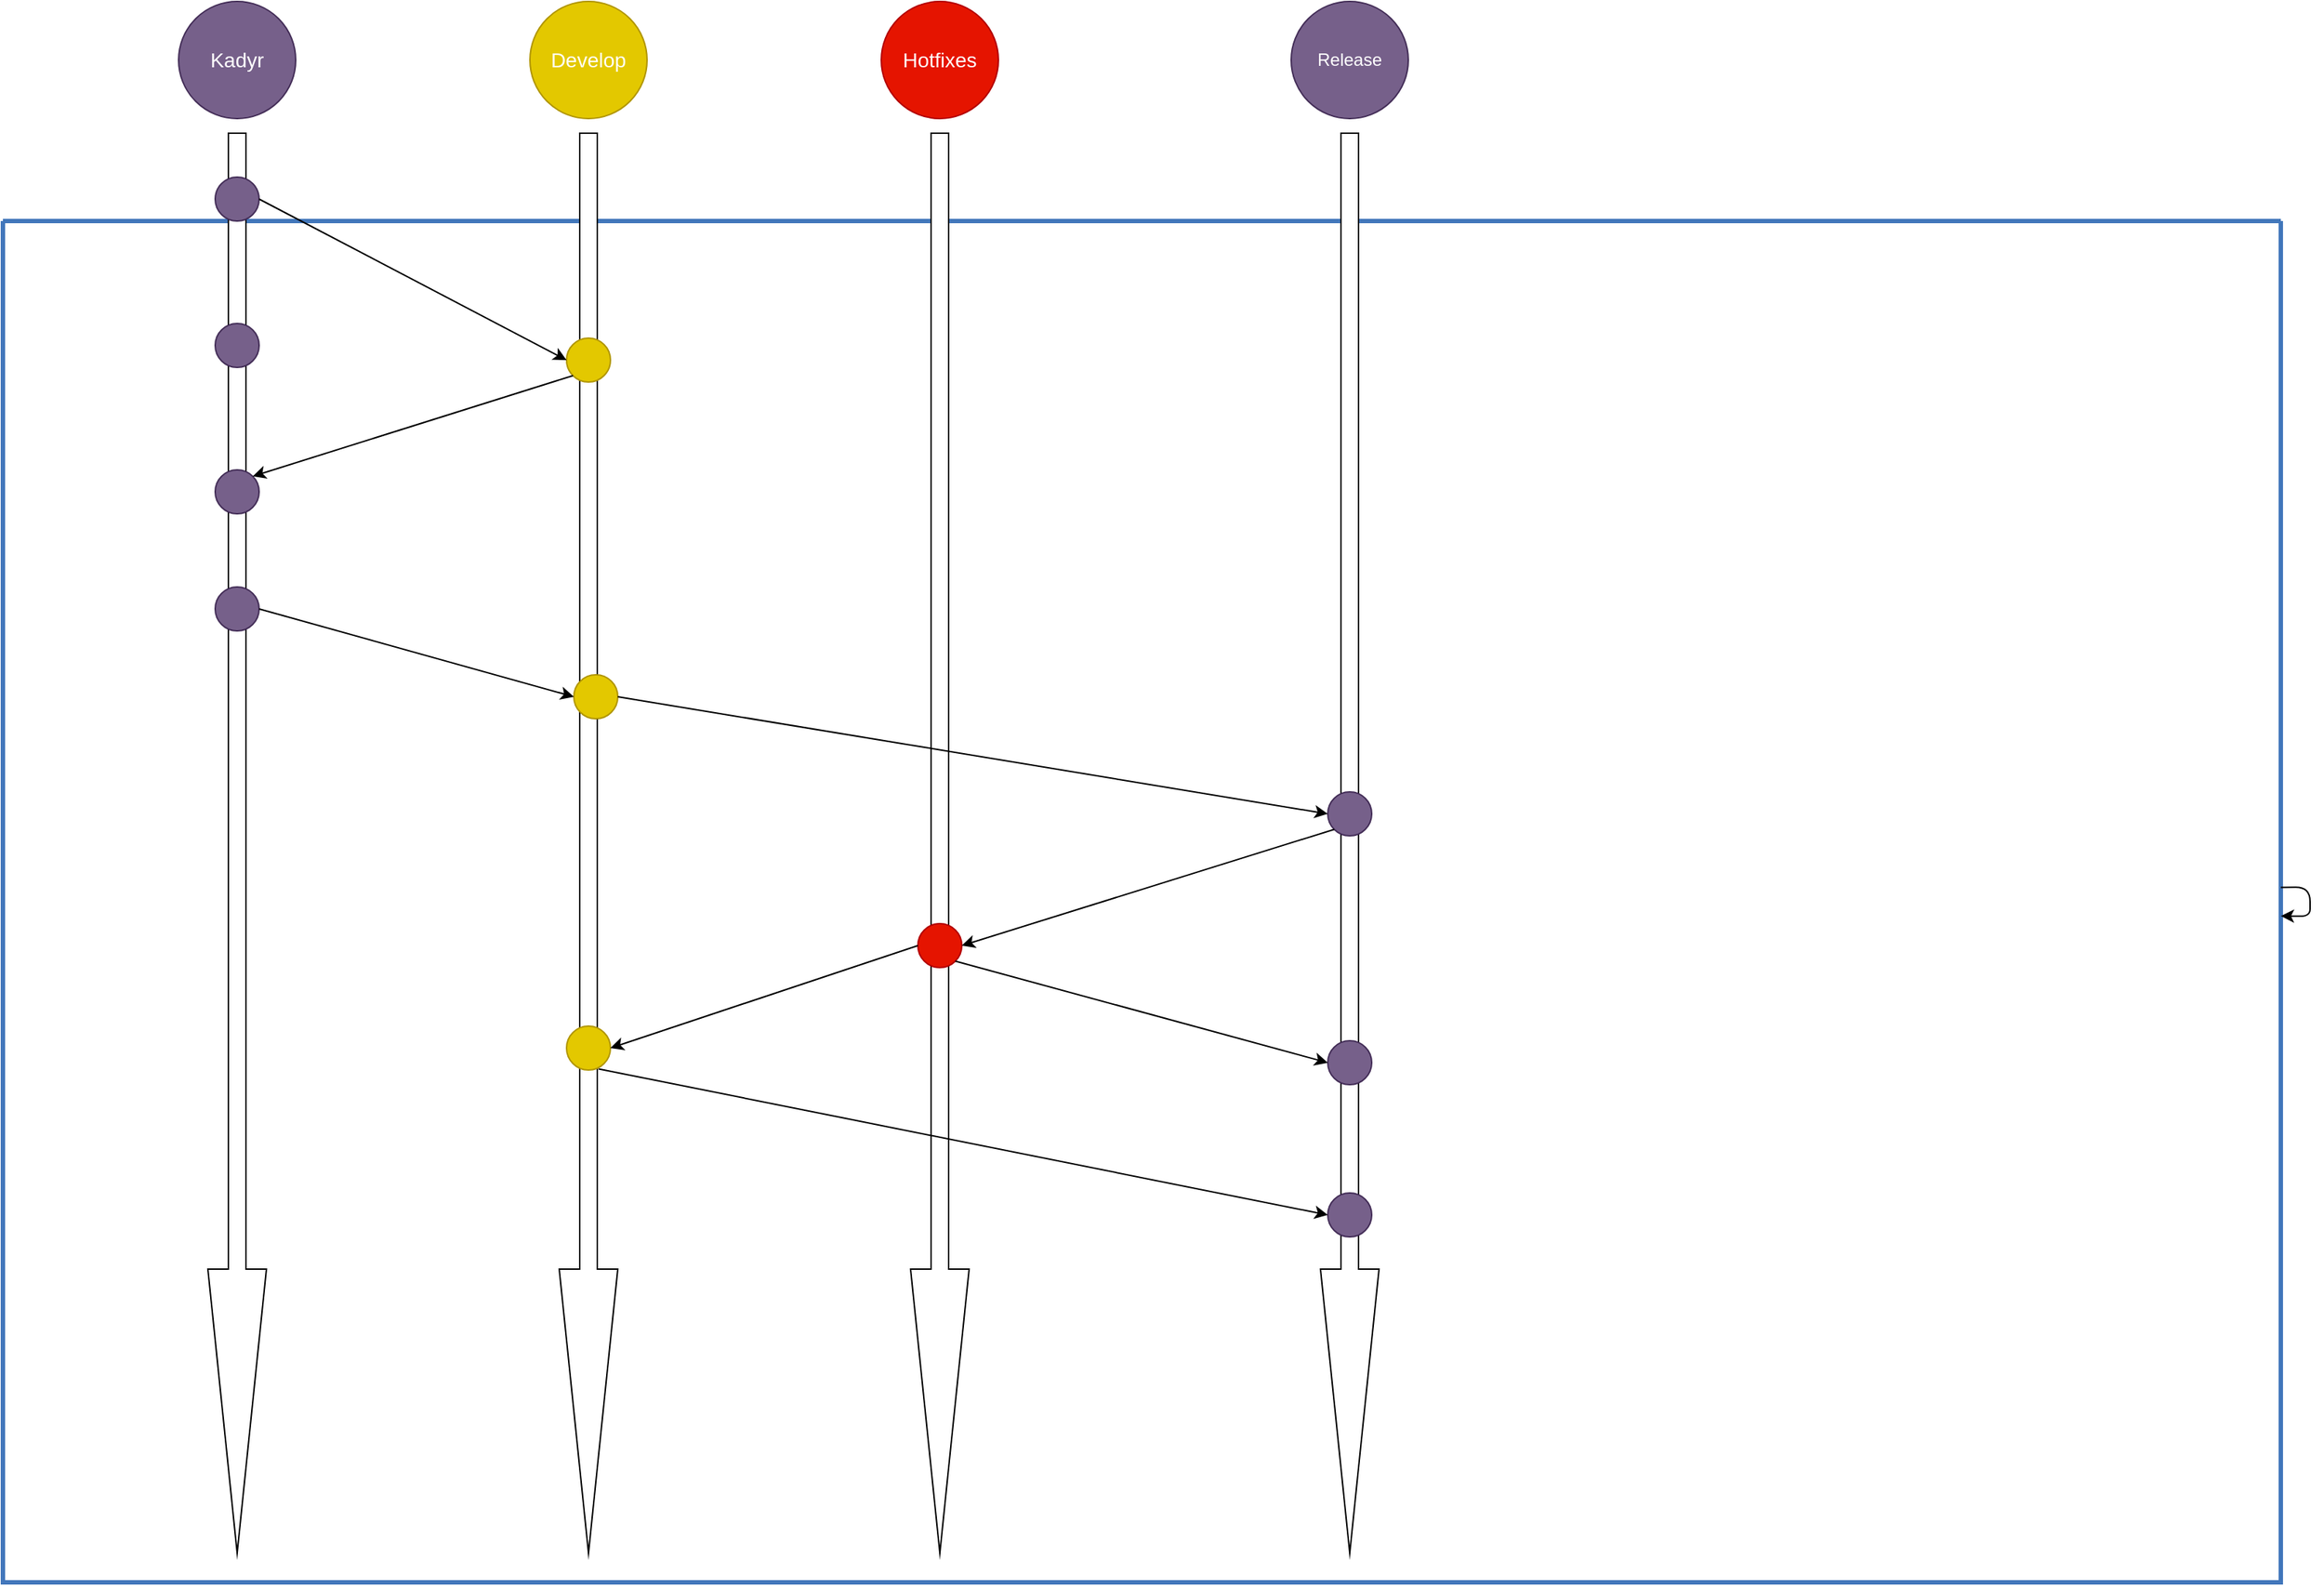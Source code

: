 <mxfile version="14.4.3" type="device"><diagram id="0d7cefc2-ccd6-e077-73ed-a8e48b0cddf6" name="Page-1"><mxGraphModel dx="2089" dy="1379" grid="1" gridSize="10" guides="1" tooltips="1" connect="1" arrows="1" fold="1" page="1" pageScale="1" pageWidth="1169" pageHeight="827" background="#ffffff" math="0" shadow="0"><root><mxCell id="0"/><mxCell id="1" parent="0"/><mxCell id="2" value="" style="swimlane;shadow=0;strokeColor=#4277BB;fillColor=#ffffff;fontColor=#4277BB;align=right;startSize=0;collapsible=0;strokeWidth=3;" parent="1" vertex="1"><mxGeometry x="-490" y="-280" width="1556" height="930" as="geometry"/></mxCell><mxCell id="CLeYhbDEoqfe72Nd4e0v-133" value="" style="shape=singleArrow;direction=south;whiteSpace=wrap;html=1;" parent="2" vertex="1"><mxGeometry x="140" y="-60" width="40" height="970" as="geometry"/></mxCell><mxCell id="CLeYhbDEoqfe72Nd4e0v-139" value="" style="ellipse;whiteSpace=wrap;html=1;aspect=fixed;fillColor=#76608a;strokeColor=#432D57;fontColor=#ffffff;" parent="2" vertex="1"><mxGeometry x="145" y="70" width="30" height="30" as="geometry"/></mxCell><mxCell id="CLeYhbDEoqfe72Nd4e0v-140" value="" style="ellipse;whiteSpace=wrap;html=1;aspect=fixed;fillColor=#76608a;strokeColor=#432D57;fontColor=#ffffff;" parent="2" vertex="1"><mxGeometry x="145" y="170" width="30" height="30" as="geometry"/></mxCell><mxCell id="NNaHHpfHbbvhqH1Q15ir-102" value="" style="shape=singleArrow;direction=south;whiteSpace=wrap;html=1;" parent="2" vertex="1"><mxGeometry x="380" y="-60" width="40" height="970" as="geometry"/></mxCell><mxCell id="9Y7b8bJlYVh-1WDG6RuM-5" value="" style="ellipse;whiteSpace=wrap;html=1;aspect=fixed;fillColor=#e3c800;strokeColor=#B09500;fontColor=#ffffff;" parent="2" vertex="1"><mxGeometry x="385" y="80" width="30" height="30" as="geometry"/></mxCell><mxCell id="9Y7b8bJlYVh-1WDG6RuM-6" value="" style="shape=singleArrow;direction=south;whiteSpace=wrap;html=1;" parent="2" vertex="1"><mxGeometry x="620" y="-60" width="40" height="970" as="geometry"/></mxCell><mxCell id="9Y7b8bJlYVh-1WDG6RuM-7" value="" style="shape=singleArrow;direction=south;whiteSpace=wrap;html=1;" parent="2" vertex="1"><mxGeometry x="900" y="-60" width="40" height="970" as="geometry"/></mxCell><mxCell id="9Y7b8bJlYVh-1WDG6RuM-10" value="" style="endArrow=classic;html=1;entryX=1;entryY=0;entryDx=0;entryDy=0;exitX=0;exitY=1;exitDx=0;exitDy=0;" parent="2" source="9Y7b8bJlYVh-1WDG6RuM-5" target="CLeYhbDEoqfe72Nd4e0v-140" edge="1"><mxGeometry width="50" height="50" relative="1" as="geometry"><mxPoint x="390" y="257" as="sourcePoint"/><mxPoint x="600" y="300" as="targetPoint"/></mxGeometry></mxCell><mxCell id="9Y7b8bJlYVh-1WDG6RuM-11" value="" style="ellipse;whiteSpace=wrap;html=1;aspect=fixed;fillColor=#76608a;strokeColor=#432D57;fontColor=#ffffff;" parent="2" vertex="1"><mxGeometry x="145" y="250" width="30" height="30" as="geometry"/></mxCell><mxCell id="9Y7b8bJlYVh-1WDG6RuM-12" value="" style="ellipse;whiteSpace=wrap;html=1;aspect=fixed;fillColor=#e3c800;strokeColor=#B09500;fontColor=#ffffff;" parent="2" vertex="1"><mxGeometry x="390" y="310" width="30" height="30" as="geometry"/></mxCell><mxCell id="9Y7b8bJlYVh-1WDG6RuM-17" value="" style="endArrow=classic;html=1;exitX=1;exitY=0.5;exitDx=0;exitDy=0;entryX=0;entryY=0.5;entryDx=0;entryDy=0;" parent="2" source="9Y7b8bJlYVh-1WDG6RuM-11" target="9Y7b8bJlYVh-1WDG6RuM-12" edge="1"><mxGeometry width="50" height="50" relative="1" as="geometry"><mxPoint x="550" y="350" as="sourcePoint"/><mxPoint x="600" y="300" as="targetPoint"/></mxGeometry></mxCell><mxCell id="9Y7b8bJlYVh-1WDG6RuM-22" value="" style="ellipse;whiteSpace=wrap;html=1;aspect=fixed;fillColor=#76608a;strokeColor=#432D57;fontColor=#ffffff;" parent="2" vertex="1"><mxGeometry x="905" y="390" width="30" height="30" as="geometry"/></mxCell><mxCell id="9Y7b8bJlYVh-1WDG6RuM-25" value="" style="endArrow=classic;html=1;exitX=1;exitY=0.5;exitDx=0;exitDy=0;entryX=0;entryY=0.5;entryDx=0;entryDy=0;" parent="2" source="9Y7b8bJlYVh-1WDG6RuM-12" target="9Y7b8bJlYVh-1WDG6RuM-22" edge="1"><mxGeometry width="50" height="50" relative="1" as="geometry"><mxPoint x="550" y="350" as="sourcePoint"/><mxPoint x="600" y="300" as="targetPoint"/></mxGeometry></mxCell><mxCell id="9Y7b8bJlYVh-1WDG6RuM-31" value="" style="ellipse;whiteSpace=wrap;html=1;aspect=fixed;fillColor=#e51400;strokeColor=#B20000;fontColor=#ffffff;" parent="2" vertex="1"><mxGeometry x="625" y="480" width="30" height="30" as="geometry"/></mxCell><mxCell id="9Y7b8bJlYVh-1WDG6RuM-32" value="" style="endArrow=classic;html=1;exitX=0;exitY=1;exitDx=0;exitDy=0;entryX=1;entryY=0.5;entryDx=0;entryDy=0;" parent="2" source="9Y7b8bJlYVh-1WDG6RuM-22" target="9Y7b8bJlYVh-1WDG6RuM-31" edge="1"><mxGeometry width="50" height="50" relative="1" as="geometry"><mxPoint x="500" y="500" as="sourcePoint"/><mxPoint x="550" y="450" as="targetPoint"/></mxGeometry></mxCell><mxCell id="9Y7b8bJlYVh-1WDG6RuM-33" value="" style="ellipse;whiteSpace=wrap;html=1;aspect=fixed;fillColor=#76608a;strokeColor=#432D57;fontColor=#ffffff;" parent="2" vertex="1"><mxGeometry x="905" y="560" width="30" height="30" as="geometry"/></mxCell><mxCell id="9Y7b8bJlYVh-1WDG6RuM-35" value="" style="endArrow=classic;html=1;entryX=0;entryY=0.5;entryDx=0;entryDy=0;exitX=1;exitY=1;exitDx=0;exitDy=0;" parent="2" source="9Y7b8bJlYVh-1WDG6RuM-31" target="9Y7b8bJlYVh-1WDG6RuM-33" edge="1"><mxGeometry width="50" height="50" relative="1" as="geometry"><mxPoint x="500" y="480" as="sourcePoint"/><mxPoint x="550" y="430" as="targetPoint"/></mxGeometry></mxCell><mxCell id="9Y7b8bJlYVh-1WDG6RuM-37" value="" style="ellipse;whiteSpace=wrap;html=1;aspect=fixed;fillColor=#e3c800;strokeColor=#B09500;fontColor=#ffffff;" parent="2" vertex="1"><mxGeometry x="385" y="550" width="30" height="30" as="geometry"/></mxCell><mxCell id="9Y7b8bJlYVh-1WDG6RuM-38" value="" style="endArrow=classic;html=1;entryX=1;entryY=0.5;entryDx=0;entryDy=0;exitX=0;exitY=0.5;exitDx=0;exitDy=0;" parent="2" source="9Y7b8bJlYVh-1WDG6RuM-31" target="9Y7b8bJlYVh-1WDG6RuM-37" edge="1"><mxGeometry width="50" height="50" relative="1" as="geometry"><mxPoint x="600" y="490" as="sourcePoint"/><mxPoint x="650" y="440" as="targetPoint"/></mxGeometry></mxCell><mxCell id="9Y7b8bJlYVh-1WDG6RuM-39" value="" style="ellipse;whiteSpace=wrap;html=1;aspect=fixed;fillColor=#76608a;strokeColor=#432D57;fontColor=#ffffff;" parent="2" vertex="1"><mxGeometry x="905" y="664" width="30" height="30" as="geometry"/></mxCell><mxCell id="9Y7b8bJlYVh-1WDG6RuM-40" value="" style="endArrow=classic;html=1;entryX=0;entryY=0.5;entryDx=0;entryDy=0;exitX=0.659;exitY=0.328;exitDx=0;exitDy=0;exitPerimeter=0;" parent="2" source="NNaHHpfHbbvhqH1Q15ir-102" target="9Y7b8bJlYVh-1WDG6RuM-39" edge="1"><mxGeometry width="50" height="50" relative="1" as="geometry"><mxPoint x="600" y="510" as="sourcePoint"/><mxPoint x="650" y="460" as="targetPoint"/></mxGeometry></mxCell><mxCell id="CLeYhbDEoqfe72Nd4e0v-117" value="" style="endArrow=classic;html=1;" parent="1" source="2" target="2" edge="1"><mxGeometry width="50" height="50" relative="1" as="geometry"><mxPoint x="620" y="180" as="sourcePoint"/><mxPoint x="670" y="130" as="targetPoint"/></mxGeometry></mxCell><mxCell id="CLeYhbDEoqfe72Nd4e0v-109" value="&lt;font style=&quot;font-size: 14px&quot;&gt;Kadyr&lt;/font&gt;" style="ellipse;whiteSpace=wrap;html=1;aspect=fixed;fillColor=#76608a;strokeColor=#432D57;fontColor=#ffffff;" parent="1" vertex="1"><mxGeometry x="-370" y="-430" width="80" height="80" as="geometry"/></mxCell><mxCell id="9Y7b8bJlYVh-1WDG6RuM-2" value="Develop" style="ellipse;whiteSpace=wrap;html=1;aspect=fixed;fillColor=#e3c800;strokeColor=#B09500;fontColor=#ffffff;fontSize=14;" parent="1" vertex="1"><mxGeometry x="-130" y="-430" width="80" height="80" as="geometry"/></mxCell><mxCell id="9Y7b8bJlYVh-1WDG6RuM-3" value="&lt;font style=&quot;font-size: 14px&quot;&gt;Hotfixes&lt;/font&gt;" style="ellipse;whiteSpace=wrap;html=1;aspect=fixed;fillColor=#e51400;strokeColor=#B20000;fontColor=#ffffff;" parent="1" vertex="1"><mxGeometry x="110" y="-430" width="80" height="80" as="geometry"/></mxCell><mxCell id="9Y7b8bJlYVh-1WDG6RuM-4" value="Release" style="ellipse;whiteSpace=wrap;html=1;aspect=fixed;fillColor=#76608a;strokeColor=#432D57;fontColor=#ffffff;" parent="1" vertex="1"><mxGeometry x="390" y="-430" width="80" height="80" as="geometry"/></mxCell><mxCell id="CLeYhbDEoqfe72Nd4e0v-138" value="" style="ellipse;whiteSpace=wrap;html=1;aspect=fixed;fillColor=#76608a;strokeColor=#432D57;fontColor=#ffffff;" parent="1" vertex="1"><mxGeometry x="-345" y="-310" width="30" height="30" as="geometry"/></mxCell><mxCell id="9Y7b8bJlYVh-1WDG6RuM-9" value="" style="endArrow=classic;html=1;exitX=1;exitY=0.5;exitDx=0;exitDy=0;entryX=0;entryY=0.5;entryDx=0;entryDy=0;" parent="1" source="CLeYhbDEoqfe72Nd4e0v-138" target="9Y7b8bJlYVh-1WDG6RuM-5" edge="1"><mxGeometry width="50" height="50" relative="1" as="geometry"><mxPoint x="60" y="60" as="sourcePoint"/><mxPoint x="110" y="10" as="targetPoint"/></mxGeometry></mxCell></root></mxGraphModel></diagram></mxfile>